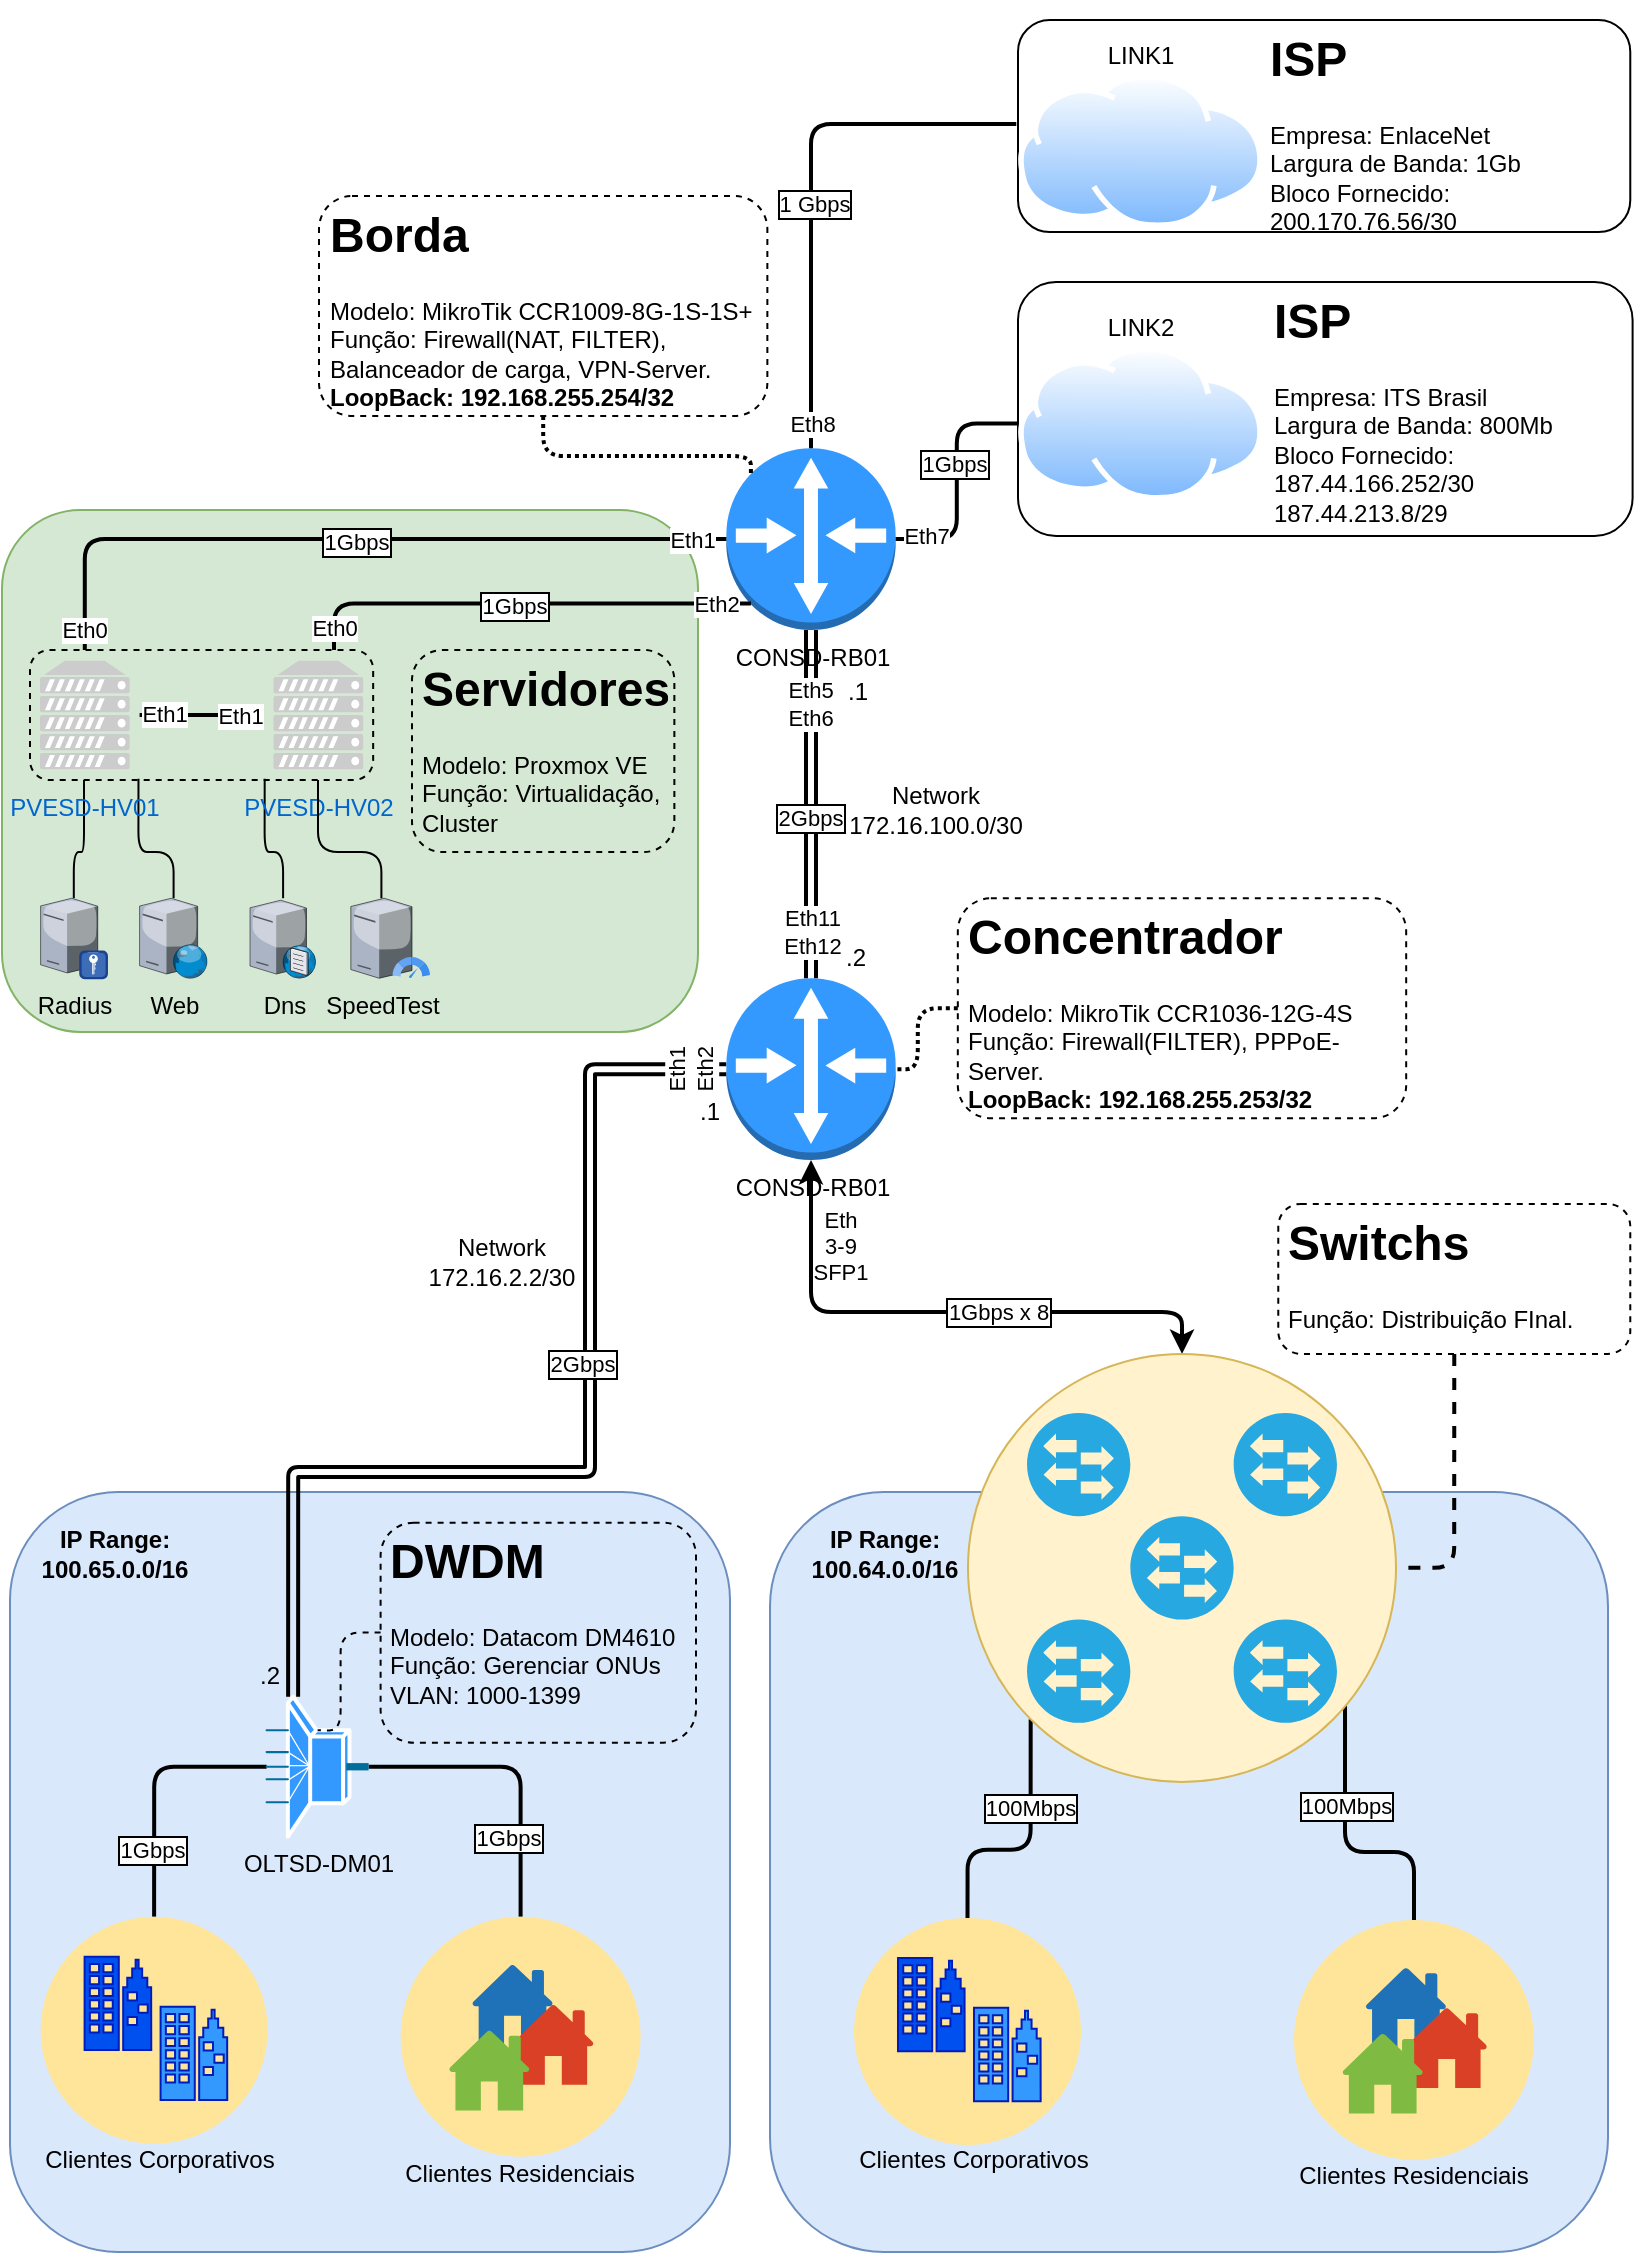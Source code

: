 <mxfile version="13.1.2" type="github"><diagram id="JefOeQPsb_hXX9b7LZnT" name="Page-1"><mxGraphModel dx="1102" dy="626" grid="1" gridSize="10" guides="1" tooltips="1" connect="1" arrows="1" fold="1" page="1" pageScale="1" pageWidth="827" pageHeight="1169" math="0" shadow="0"><root><mxCell id="0"/><mxCell id="1" parent="0"/><mxCell id="7pedSC-eUXG2peTA61Jc-137" value="" style="rounded=1;whiteSpace=wrap;html=1;shadow=0;glass=0;strokeColor=#6c8ebf;fillColor=#dae8fc;align=center;" parent="1" vertex="1"><mxGeometry x="390" y="750" width="419" height="380" as="geometry"/></mxCell><mxCell id="7pedSC-eUXG2peTA61Jc-133" value="" style="rounded=1;whiteSpace=wrap;html=1;shadow=0;glass=0;strokeColor=#6c8ebf;fillColor=#dae8fc;align=center;" parent="1" vertex="1"><mxGeometry x="10" y="750" width="360" height="380" as="geometry"/></mxCell><mxCell id="7pedSC-eUXG2peTA61Jc-76" value="" style="rounded=1;whiteSpace=wrap;html=1;shadow=0;strokeColor=#82b366;fillColor=#d5e8d4;align=center;" parent="1" vertex="1"><mxGeometry x="6" y="258.95" width="348" height="261.05" as="geometry"/></mxCell><mxCell id="7pedSC-eUXG2peTA61Jc-46" style="edgeStyle=orthogonalEdgeStyle;rounded=1;orthogonalLoop=1;jettySize=auto;html=1;entryX=0.26;entryY=0;entryDx=0;entryDy=0;entryPerimeter=0;endArrow=none;endFill=0;strokeWidth=2;shape=link;exitX=0;exitY=0.5;exitDx=0;exitDy=0;exitPerimeter=0;" parent="1" source="7pedSC-eUXG2peTA61Jc-3" target="7pedSC-eUXG2peTA61Jc-43" edge="1"><mxGeometry relative="1" as="geometry"><mxPoint x="306" y="539" as="sourcePoint"/><Array as="points"><mxPoint x="300" y="539"/><mxPoint x="300" y="740"/><mxPoint x="152" y="740"/></Array></mxGeometry></mxCell><mxCell id="7pedSC-eUXG2peTA61Jc-51" value="Eth1&lt;br&gt;Eth2" style="edgeLabel;html=1;align=center;verticalAlign=middle;resizable=0;points=[];rotation=-90;" parent="7pedSC-eUXG2peTA61Jc-46" vertex="1" connectable="0"><mxGeometry x="0.81" y="184" relative="1" as="geometry"><mxPoint x="14.42" y="-263.2" as="offset"/></mxGeometry></mxCell><mxCell id="7pedSC-eUXG2peTA61Jc-113" value="2Gbps" style="edgeLabel;html=1;align=center;verticalAlign=middle;resizable=0;points=[];labelBorderColor=#000000;" parent="7pedSC-eUXG2peTA61Jc-46" vertex="1" connectable="0"><mxGeometry x="-0.187" y="-4" relative="1" as="geometry"><mxPoint as="offset"/></mxGeometry></mxCell><mxCell id="7pedSC-eUXG2peTA61Jc-3" value="CONSD-RB01" style="outlineConnect=0;dashed=0;verticalLabelPosition=bottom;verticalAlign=top;align=center;html=1;shape=mxgraph.aws3.router;fillColor=#3399FF;strokeColor=#6c8ebf;" parent="1" vertex="1"><mxGeometry x="368.179" y="493.126" width="84.642" height="90.874" as="geometry"/></mxCell><mxCell id="7pedSC-eUXG2peTA61Jc-5" value="" style="group;fontStyle=4;labelPosition=center;verticalLabelPosition=top;align=center;verticalAlign=bottom;horizontal=1;html=1;" parent="1" vertex="1" connectable="0"><mxGeometry x="355.299" y="202.835" width="110.403" height="126.165" as="geometry"/></mxCell><mxCell id="7pedSC-eUXG2peTA61Jc-1" value="CONSD-RB01" style="outlineConnect=0;dashed=0;verticalLabelPosition=bottom;verticalAlign=top;align=center;html=1;shape=mxgraph.aws3.router;fillColor=#3399FF;strokeColor=#6c8ebf;" parent="7pedSC-eUXG2peTA61Jc-5" vertex="1"><mxGeometry x="12.88" y="25.243" width="84.642" height="90.874" as="geometry"/></mxCell><mxCell id="7pedSC-eUXG2peTA61Jc-15" style="edgeStyle=orthogonalEdgeStyle;rounded=1;orthogonalLoop=1;jettySize=auto;html=1;endArrow=none;endFill=0;strokeWidth=2;shape=link;" parent="1" source="7pedSC-eUXG2peTA61Jc-3" target="7pedSC-eUXG2peTA61Jc-1" edge="1"><mxGeometry relative="1" as="geometry"/></mxCell><mxCell id="7pedSC-eUXG2peTA61Jc-29" value="Eth5&lt;br&gt;Eth6" style="edgeLabel;html=1;align=center;verticalAlign=middle;resizable=0;points=[];" parent="7pedSC-eUXG2peTA61Jc-15" vertex="1" connectable="0"><mxGeometry x="0.661" y="1" relative="1" as="geometry"><mxPoint y="6.67" as="offset"/></mxGeometry></mxCell><mxCell id="7pedSC-eUXG2peTA61Jc-30" value="Eth11&lt;br&gt;Eth12" style="edgeLabel;html=1;align=center;verticalAlign=middle;resizable=0;points=[];" parent="7pedSC-eUXG2peTA61Jc-15" vertex="1" connectable="0"><mxGeometry x="-0.663" y="1" relative="1" as="geometry"><mxPoint x="1.5" y="6.53" as="offset"/></mxGeometry></mxCell><mxCell id="7pedSC-eUXG2peTA61Jc-112" value="2Gbps" style="edgeLabel;html=1;align=center;verticalAlign=middle;resizable=0;points=[];labelBorderColor=#000000;" parent="7pedSC-eUXG2peTA61Jc-15" vertex="1" connectable="0"><mxGeometry x="-0.078" y="-2" relative="1" as="geometry"><mxPoint x="-2.5" as="offset"/></mxGeometry></mxCell><mxCell id="7pedSC-eUXG2peTA61Jc-11" style="orthogonalLoop=1;jettySize=auto;html=1;rounded=1;edgeStyle=orthogonalEdgeStyle;endArrow=none;endFill=0;strokeWidth=2;entryX=-0.007;entryY=0.326;entryDx=0;entryDy=0;entryPerimeter=0;exitX=0.5;exitY=0;exitDx=0;exitDy=0;exitPerimeter=0;" parent="1" source="7pedSC-eUXG2peTA61Jc-1" target="7pedSC-eUXG2peTA61Jc-6" edge="1"><mxGeometry relative="1" as="geometry"/></mxCell><mxCell id="7pedSC-eUXG2peTA61Jc-22" value="Eth8" style="edgeLabel;html=1;align=center;verticalAlign=middle;resizable=0;points=[];" parent="7pedSC-eUXG2peTA61Jc-11" vertex="1" connectable="0"><mxGeometry x="-0.758" y="2" relative="1" as="geometry"><mxPoint x="2" y="19.37" as="offset"/></mxGeometry></mxCell><mxCell id="7pedSC-eUXG2peTA61Jc-109" value="1 Gbps" style="edgeLabel;html=1;align=center;verticalAlign=middle;resizable=0;points=[];labelBorderColor=#000000;" parent="7pedSC-eUXG2peTA61Jc-11" vertex="1" connectable="0"><mxGeometry x="-0.074" y="-1" relative="1" as="geometry"><mxPoint as="offset"/></mxGeometry></mxCell><mxCell id="7pedSC-eUXG2peTA61Jc-12" style="edgeStyle=orthogonalEdgeStyle;rounded=1;orthogonalLoop=1;jettySize=auto;html=1;endArrow=none;endFill=0;strokeWidth=2;" parent="1" source="7pedSC-eUXG2peTA61Jc-1" target="7pedSC-eUXG2peTA61Jc-9" edge="1"><mxGeometry relative="1" as="geometry"/></mxCell><mxCell id="7pedSC-eUXG2peTA61Jc-23" value="Eth7" style="edgeLabel;html=1;align=center;verticalAlign=middle;resizable=0;points=[];" parent="7pedSC-eUXG2peTA61Jc-12" vertex="1" connectable="0"><mxGeometry x="-0.866" relative="1" as="geometry"><mxPoint x="6.85" y="-1.58" as="offset"/></mxGeometry></mxCell><mxCell id="7pedSC-eUXG2peTA61Jc-110" value="1Gbps" style="edgeLabel;html=1;align=center;verticalAlign=middle;resizable=0;points=[];labelBorderColor=#000000;" parent="7pedSC-eUXG2peTA61Jc-12" vertex="1" connectable="0"><mxGeometry x="0.152" y="2" relative="1" as="geometry"><mxPoint as="offset"/></mxGeometry></mxCell><mxCell id="7pedSC-eUXG2peTA61Jc-31" style="edgeStyle=orthogonalEdgeStyle;rounded=1;orthogonalLoop=1;jettySize=auto;html=1;entryX=0.145;entryY=0.145;entryDx=0;entryDy=0;entryPerimeter=0;endArrow=none;endFill=0;strokeWidth=2;dashed=1;dashPattern=1 1;" parent="1" source="7pedSC-eUXG2peTA61Jc-18" target="7pedSC-eUXG2peTA61Jc-1" edge="1"><mxGeometry relative="1" as="geometry"/></mxCell><mxCell id="7pedSC-eUXG2peTA61Jc-18" value="&lt;h1&gt;Borda&lt;/h1&gt;&lt;p&gt;Modelo: MikroTik CCR1009-8G-1S-1S+&lt;br&gt;Função: Firewall(NAT, FILTER), Balanceador de carga, VPN-Server.&lt;br&gt;&lt;b&gt;LoopBack: 192.168.255.254/32&lt;/b&gt;&lt;/p&gt;" style="text;html=1;strokeColor=#000000;fillColor=none;spacing=5;spacingTop=-20;whiteSpace=wrap;overflow=hidden;rounded=1;shadow=0;dashed=1;" parent="1" vertex="1"><mxGeometry x="164.5" y="102" width="224.18" height="110" as="geometry"/></mxCell><mxCell id="7pedSC-eUXG2peTA61Jc-32" style="edgeStyle=orthogonalEdgeStyle;rounded=1;orthogonalLoop=1;jettySize=auto;html=1;entryX=1;entryY=0.5;entryDx=0;entryDy=0;entryPerimeter=0;dashed=1;dashPattern=1 1;endArrow=none;endFill=0;strokeWidth=2;" parent="1" source="7pedSC-eUXG2peTA61Jc-20" target="7pedSC-eUXG2peTA61Jc-3" edge="1"><mxGeometry relative="1" as="geometry"/></mxCell><mxCell id="7pedSC-eUXG2peTA61Jc-20" value="&lt;h1&gt;Concentrador&lt;/h1&gt;&lt;p&gt;Modelo: MikroTik CCR1036-12G-4S&lt;br&gt;Função: Firewall(FILTER), PPPoE-Server.&lt;br&gt;&lt;b&gt;LoopBack: 192.168.255.253/32&lt;/b&gt;&lt;/p&gt;" style="text;html=1;strokeColor=#000000;fillColor=none;spacing=5;spacingTop=-20;whiteSpace=wrap;overflow=hidden;rounded=1;dashed=1;" parent="1" vertex="1"><mxGeometry x="483.91" y="453.13" width="224.18" height="110" as="geometry"/></mxCell><mxCell id="7pedSC-eUXG2peTA61Jc-28" value="" style="group;strokeColor=#000000;rounded=1;" parent="1" vertex="1" connectable="0"><mxGeometry x="514" y="145" width="307.3" height="127" as="geometry"/></mxCell><mxCell id="7pedSC-eUXG2peTA61Jc-9" value="LINK2" style="aspect=fixed;perimeter=ellipsePerimeter;html=1;align=center;shadow=0;dashed=0;spacingTop=3;image;image=img/lib/active_directory/internet_cloud.svg;fillColor=#3399FF;labelPosition=center;verticalLabelPosition=top;verticalAlign=bottom;" parent="7pedSC-eUXG2peTA61Jc-28" vertex="1"><mxGeometry y="32.123" width="122.534" height="77.197" as="geometry"/></mxCell><mxCell id="7pedSC-eUXG2peTA61Jc-24" value="&lt;h1&gt;ISP&lt;/h1&gt;&lt;p&gt;Empresa: ITS Brasil&lt;br&gt;Largura de Banda: 800Mb&lt;br&gt;Bloco Fornecido: 187.44.166.252/30&lt;br&gt;187.44.213.8/29&lt;/p&gt;" style="text;html=1;strokeColor=none;fillColor=none;spacing=5;spacingTop=-20;whiteSpace=wrap;overflow=hidden;rounded=0;" parent="7pedSC-eUXG2peTA61Jc-28" vertex="1"><mxGeometry x="122.532" width="184.768" height="127.0" as="geometry"/></mxCell><mxCell id="7pedSC-eUXG2peTA61Jc-35" value="" style="group;strokeColor=#000000;rounded=1;" parent="1" vertex="1" connectable="0"><mxGeometry x="514" y="14" width="306.14" height="106" as="geometry"/></mxCell><mxCell id="7pedSC-eUXG2peTA61Jc-6" value="LINK1" style="aspect=fixed;perimeter=ellipsePerimeter;html=1;align=center;shadow=0;dashed=0;spacingTop=3;image;image=img/lib/active_directory/internet_cloud.svg;fillColor=#3399FF;labelPosition=center;verticalLabelPosition=top;verticalAlign=bottom;" parent="7pedSC-eUXG2peTA61Jc-35" vertex="1"><mxGeometry y="26.812" width="122.538" height="77.2" as="geometry"/></mxCell><mxCell id="7pedSC-eUXG2peTA61Jc-26" value="&lt;h1&gt;ISP&lt;/h1&gt;&lt;p&gt;Empresa: EnlaceNet&lt;br&gt;Largura de Banda: 1Gb&lt;br&gt;Bloco Fornecido: 200.170.76.56/30&lt;br&gt;&lt;/p&gt;" style="text;html=1;strokeColor=none;fillColor=none;spacing=5;spacingTop=-20;whiteSpace=wrap;overflow=hidden;rounded=0;align=left;" parent="7pedSC-eUXG2peTA61Jc-35" vertex="1"><mxGeometry x="121.367" width="184.773" height="106" as="geometry"/></mxCell><mxCell id="7pedSC-eUXG2peTA61Jc-39" style="edgeStyle=orthogonalEdgeStyle;rounded=1;orthogonalLoop=1;jettySize=auto;html=1;entryX=0.5;entryY=0;entryDx=0;entryDy=0;entryPerimeter=0;endArrow=none;endFill=0;strokeWidth=2;" parent="1" source="7pedSC-eUXG2peTA61Jc-1" target="7pedSC-eUXG2peTA61Jc-34" edge="1"><mxGeometry relative="1" as="geometry"/></mxCell><mxCell id="7pedSC-eUXG2peTA61Jc-41" value="Eth1" style="edgeLabel;html=1;align=center;verticalAlign=middle;resizable=0;points=[];" parent="7pedSC-eUXG2peTA61Jc-39" vertex="1" connectable="0"><mxGeometry x="-0.776" y="1" relative="1" as="geometry"><mxPoint x="24.2" y="-1.06" as="offset"/></mxGeometry></mxCell><mxCell id="7pedSC-eUXG2peTA61Jc-72" value="Eth0" style="edgeLabel;html=1;align=center;verticalAlign=middle;resizable=0;points=[];" parent="7pedSC-eUXG2peTA61Jc-39" vertex="1" connectable="0"><mxGeometry x="0.915" relative="1" as="geometry"><mxPoint x="-0.79" y="6.42" as="offset"/></mxGeometry></mxCell><mxCell id="7pedSC-eUXG2peTA61Jc-115" value="1Gbps" style="edgeLabel;html=1;align=center;verticalAlign=middle;resizable=0;points=[];labelBorderColor=#000000;" parent="7pedSC-eUXG2peTA61Jc-39" vertex="1" connectable="0"><mxGeometry x="-0.017" y="1" relative="1" as="geometry"><mxPoint as="offset"/></mxGeometry></mxCell><mxCell id="7pedSC-eUXG2peTA61Jc-40" style="edgeStyle=orthogonalEdgeStyle;rounded=1;orthogonalLoop=1;jettySize=auto;html=1;exitX=0.145;exitY=0.855;exitDx=0;exitDy=0;exitPerimeter=0;endArrow=none;endFill=0;strokeWidth=2;" parent="1" source="7pedSC-eUXG2peTA61Jc-1" target="7pedSC-eUXG2peTA61Jc-38" edge="1"><mxGeometry relative="1" as="geometry"><Array as="points"><mxPoint x="172" y="306"/></Array></mxGeometry></mxCell><mxCell id="7pedSC-eUXG2peTA61Jc-42" value="Eth2" style="edgeLabel;html=1;align=center;verticalAlign=middle;resizable=0;points=[];" parent="7pedSC-eUXG2peTA61Jc-40" vertex="1" connectable="0"><mxGeometry x="-0.851" relative="1" as="geometry"><mxPoint as="offset"/></mxGeometry></mxCell><mxCell id="7pedSC-eUXG2peTA61Jc-73" value="Eth0" style="edgeLabel;html=1;align=center;verticalAlign=middle;resizable=0;points=[];" parent="7pedSC-eUXG2peTA61Jc-40" vertex="1" connectable="0"><mxGeometry x="0.928" relative="1" as="geometry"><mxPoint y="-2.69" as="offset"/></mxGeometry></mxCell><mxCell id="7pedSC-eUXG2peTA61Jc-116" value="1Gbps" style="edgeLabel;html=1;align=center;verticalAlign=middle;resizable=0;points=[];labelBorderColor=#000000;" parent="7pedSC-eUXG2peTA61Jc-40" vertex="1" connectable="0"><mxGeometry x="0.022" y="1" relative="1" as="geometry"><mxPoint as="offset"/></mxGeometry></mxCell><mxCell id="7pedSC-eUXG2peTA61Jc-104" style="edgeStyle=orthogonalEdgeStyle;rounded=1;orthogonalLoop=1;jettySize=auto;html=1;exitX=0;exitY=0.5;exitDx=0;exitDy=0;exitPerimeter=0;entryX=0.5;entryY=0;entryDx=0;entryDy=0;endArrow=none;endFill=0;strokeWidth=2;" parent="1" source="7pedSC-eUXG2peTA61Jc-43" target="7pedSC-eUXG2peTA61Jc-98" edge="1"><mxGeometry relative="1" as="geometry"/></mxCell><mxCell id="7pedSC-eUXG2peTA61Jc-117" value="1Gbps" style="edgeLabel;html=1;align=center;verticalAlign=middle;resizable=0;points=[];labelBorderColor=#000000;" parent="7pedSC-eUXG2peTA61Jc-104" vertex="1" connectable="0"><mxGeometry x="-0.047" y="27" relative="1" as="geometry"><mxPoint x="-28.44" y="34.92" as="offset"/></mxGeometry></mxCell><mxCell id="7pedSC-eUXG2peTA61Jc-105" style="edgeStyle=orthogonalEdgeStyle;rounded=1;orthogonalLoop=1;jettySize=auto;html=1;exitX=1;exitY=0.5;exitDx=0;exitDy=0;exitPerimeter=0;entryX=0.5;entryY=0;entryDx=0;entryDy=0;endArrow=none;endFill=0;strokeWidth=2;" parent="1" source="7pedSC-eUXG2peTA61Jc-43" target="7pedSC-eUXG2peTA61Jc-93" edge="1"><mxGeometry relative="1" as="geometry"/></mxCell><mxCell id="7pedSC-eUXG2peTA61Jc-118" value="1Gbps" style="edgeLabel;html=1;align=center;verticalAlign=middle;resizable=0;points=[];labelBorderColor=#000000;" parent="7pedSC-eUXG2peTA61Jc-105" vertex="1" connectable="0"><mxGeometry x="-0.096" y="-24" relative="1" as="geometry"><mxPoint x="1.25" y="10.97" as="offset"/></mxGeometry></mxCell><mxCell id="7pedSC-eUXG2peTA61Jc-43" value="OLTSD-DM01" style="shape=mxgraph.cisco.misc.dwdm_filter;html=1;dashed=0;fillColor=#3399FF;strokeColor=#FFFFFF;strokeWidth=2;verticalLabelPosition=bottom;verticalAlign=top;rounded=1;shadow=0;align=center;" parent="1" vertex="1"><mxGeometry x="138.3" y="852.38" width="51" height="70" as="geometry"/></mxCell><mxCell id="7pedSC-eUXG2peTA61Jc-55" style="edgeStyle=orthogonalEdgeStyle;rounded=1;orthogonalLoop=1;jettySize=auto;html=1;entryX=0.5;entryY=0.24;entryDx=0;entryDy=0;entryPerimeter=0;endArrow=none;endFill=0;strokeWidth=1;dashed=1;" parent="1" source="7pedSC-eUXG2peTA61Jc-54" target="7pedSC-eUXG2peTA61Jc-43" edge="1"><mxGeometry relative="1" as="geometry"/></mxCell><mxCell id="7pedSC-eUXG2peTA61Jc-54" value="&lt;h1&gt;DWDM&lt;/h1&gt;&lt;p&gt;Modelo: Datacom&amp;nbsp;DM4610&lt;br&gt;Função: Gerenciar ONUs&lt;br&gt;VLAN: 1000-1399&lt;/p&gt;&lt;p&gt;&amp;nbsp;&lt;/p&gt;" style="text;html=1;strokeColor=#000000;fillColor=none;spacing=5;spacingTop=-20;whiteSpace=wrap;overflow=hidden;rounded=1;dashed=1;" parent="1" vertex="1"><mxGeometry x="195.3" y="765.34" width="157.7" height="110" as="geometry"/></mxCell><mxCell id="7pedSC-eUXG2peTA61Jc-58" value="&lt;h1&gt;Servidores&lt;/h1&gt;&lt;p&gt;Modelo: Proxmox VE&lt;br&gt;Função: Virtualidação, Cluster&lt;br&gt;&lt;/p&gt;" style="text;html=1;strokeColor=#000000;fillColor=none;spacing=5;spacingTop=-20;whiteSpace=wrap;overflow=hidden;rounded=1;dashed=1;" parent="1" vertex="1"><mxGeometry x="211" y="329" width="131.18" height="101" as="geometry"/></mxCell><mxCell id="7pedSC-eUXG2peTA61Jc-67" value="" style="endArrow=classic;startArrow=classic;html=1;strokeWidth=2;entryX=0.5;entryY=1;entryDx=0;entryDy=0;entryPerimeter=0;edgeStyle=orthogonalEdgeStyle;exitX=0.5;exitY=0;exitDx=0;exitDy=0;" parent="1" source="7pedSC-eUXG2peTA61Jc-66" target="7pedSC-eUXG2peTA61Jc-3" edge="1"><mxGeometry width="50" height="50" relative="1" as="geometry"><mxPoint x="383" y="676" as="sourcePoint"/><mxPoint x="433" y="626" as="targetPoint"/><Array as="points"><mxPoint x="596" y="660"/><mxPoint x="410" y="660"/></Array></mxGeometry></mxCell><mxCell id="7pedSC-eUXG2peTA61Jc-69" value="Eth&lt;br&gt;3-9&lt;br&gt;SFP1" style="edgeLabel;html=1;align=center;verticalAlign=middle;resizable=0;points=[];" parent="7pedSC-eUXG2peTA61Jc-67" vertex="1" connectable="0"><mxGeometry x="0.35" y="-1" relative="1" as="geometry"><mxPoint x="-1.51" y="-32" as="offset"/></mxGeometry></mxCell><mxCell id="7pedSC-eUXG2peTA61Jc-114" value="1Gbps x 8" style="edgeLabel;html=1;align=center;verticalAlign=middle;resizable=0;points=[];labelBorderColor=#000000;" parent="7pedSC-eUXG2peTA61Jc-67" vertex="1" connectable="0"><mxGeometry x="0.024" relative="1" as="geometry"><mxPoint x="31.06" as="offset"/></mxGeometry></mxCell><mxCell id="7pedSC-eUXG2peTA61Jc-71" style="edgeStyle=orthogonalEdgeStyle;rounded=1;orthogonalLoop=1;jettySize=auto;html=1;exitX=0.5;exitY=1;exitDx=0;exitDy=0;entryX=1;entryY=0.5;entryDx=0;entryDy=0;endArrow=none;endFill=0;strokeWidth=2;dashed=1;" parent="1" source="7pedSC-eUXG2peTA61Jc-70" target="7pedSC-eUXG2peTA61Jc-66" edge="1"><mxGeometry relative="1" as="geometry"><mxPoint x="736" y="680.94" as="sourcePoint"/></mxGeometry></mxCell><mxCell id="7pedSC-eUXG2peTA61Jc-70" value="&lt;h1&gt;Switchs&lt;/h1&gt;&lt;p&gt;Função: Distribuição FInal.&lt;br&gt;&lt;br&gt;&lt;/p&gt;" style="text;html=1;strokeColor=#000000;fillColor=none;spacing=5;spacingTop=-20;whiteSpace=wrap;overflow=hidden;rounded=1;dashed=1;" parent="1" vertex="1"><mxGeometry x="644.14" y="605.94" width="176" height="75" as="geometry"/></mxCell><mxCell id="7pedSC-eUXG2peTA61Jc-85" value="" style="group" parent="1" vertex="1" connectable="0"><mxGeometry x="432" y="962.94" width="120" height="120" as="geometry"/></mxCell><mxCell id="7pedSC-eUXG2peTA61Jc-82" value="" style="ellipse;whiteSpace=wrap;html=1;aspect=fixed;shadow=0;labelBackgroundColor=#ffffff;fillColor=#FFE599;strokeColor=none;" parent="7pedSC-eUXG2peTA61Jc-85" vertex="1"><mxGeometry width="113.514" height="113.514" as="geometry"/></mxCell><mxCell id="7pedSC-eUXG2peTA61Jc-83" value="" style="verticalLabelPosition=bottom;html=1;verticalAlign=top;align=center;strokeColor=#001DBC;fillColor=#3399FF;shape=mxgraph.azure.enterprise;pointerEvents=1;shadow=0;labelBackgroundColor=none;fontColor=#ffffff;" parent="7pedSC-eUXG2peTA61Jc-85" vertex="1"><mxGeometry x="59.997" y="44.997" width="33.333" height="46.667" as="geometry"/></mxCell><mxCell id="7pedSC-eUXG2peTA61Jc-84" value="" style="verticalLabelPosition=bottom;html=1;verticalAlign=top;align=center;strokeColor=#001DBC;fillColor=#0050ef;shape=mxgraph.azure.enterprise;pointerEvents=1;shadow=0;labelBackgroundColor=none;fontColor=#ffffff;" parent="7pedSC-eUXG2peTA61Jc-85" vertex="1"><mxGeometry x="21.997" y="20" width="33.333" height="46.667" as="geometry"/></mxCell><mxCell id="7pedSC-eUXG2peTA61Jc-90" style="edgeStyle=orthogonalEdgeStyle;rounded=1;orthogonalLoop=1;jettySize=auto;html=1;exitX=0.5;exitY=0;exitDx=0;exitDy=0;entryX=0;entryY=1;entryDx=0;entryDy=0;endArrow=none;endFill=0;strokeWidth=2;" parent="1" source="7pedSC-eUXG2peTA61Jc-82" target="7pedSC-eUXG2peTA61Jc-66" edge="1"><mxGeometry relative="1" as="geometry"/></mxCell><mxCell id="7pedSC-eUXG2peTA61Jc-119" value="100Mbps" style="edgeLabel;html=1;align=center;verticalAlign=middle;resizable=0;points=[];labelBorderColor=#000000;" parent="7pedSC-eUXG2peTA61Jc-90" vertex="1" connectable="0"><mxGeometry x="0.322" y="1" relative="1" as="geometry"><mxPoint as="offset"/></mxGeometry></mxCell><mxCell id="7pedSC-eUXG2peTA61Jc-91" style="edgeStyle=orthogonalEdgeStyle;rounded=1;orthogonalLoop=1;jettySize=auto;html=1;exitX=0.5;exitY=0;exitDx=0;exitDy=0;entryX=1.078;entryY=0.829;entryDx=0;entryDy=0;entryPerimeter=0;endArrow=none;endFill=0;strokeWidth=2;" parent="1" source="7pedSC-eUXG2peTA61Jc-77" target="7pedSC-eUXG2peTA61Jc-65" edge="1"><mxGeometry relative="1" as="geometry"><Array as="points"><mxPoint x="712" y="930"/><mxPoint x="678" y="930"/></Array></mxGeometry></mxCell><mxCell id="7pedSC-eUXG2peTA61Jc-120" value="100Mbps" style="edgeLabel;html=1;align=center;verticalAlign=middle;resizable=0;points=[];labelBorderColor=#000000;" parent="7pedSC-eUXG2peTA61Jc-91" vertex="1" connectable="0"><mxGeometry x="0.334" relative="1" as="geometry"><mxPoint y="3" as="offset"/></mxGeometry></mxCell><mxCell id="7pedSC-eUXG2peTA61Jc-92" value="" style="group" parent="1" vertex="1" connectable="0"><mxGeometry x="205.3" y="962.38" width="120" height="120.31" as="geometry"/></mxCell><mxCell id="7pedSC-eUXG2peTA61Jc-93" value="" style="ellipse;whiteSpace=wrap;html=1;aspect=fixed;shadow=0;labelBackgroundColor=#ffffff;fillColor=#FFE599;strokeColor=none;" parent="7pedSC-eUXG2peTA61Jc-92" vertex="1"><mxGeometry width="120" height="120" as="geometry"/></mxCell><mxCell id="7pedSC-eUXG2peTA61Jc-94" value="" style="pointerEvents=1;shadow=0;dashed=0;html=1;strokeColor=none;labelPosition=center;verticalLabelPosition=bottom;verticalAlign=top;outlineConnect=0;align=center;shape=mxgraph.office.concepts.home;fillColor=#2072B8;" parent="7pedSC-eUXG2peTA61Jc-92" vertex="1"><mxGeometry x="35.6" y="23.861" width="40.8" height="40.103" as="geometry"/></mxCell><mxCell id="7pedSC-eUXG2peTA61Jc-95" value="" style="pointerEvents=1;shadow=0;dashed=0;html=1;strokeColor=none;labelPosition=center;verticalLabelPosition=bottom;verticalAlign=top;outlineConnect=0;align=center;shape=mxgraph.office.concepts.home;fillColor=#DA4026;" parent="7pedSC-eUXG2peTA61Jc-92" vertex="1"><mxGeometry x="56" y="43.913" width="40.8" height="40.103" as="geometry"/></mxCell><mxCell id="7pedSC-eUXG2peTA61Jc-96" value="" style="pointerEvents=1;shadow=0;dashed=0;html=1;strokeColor=none;labelPosition=center;verticalLabelPosition=bottom;verticalAlign=top;outlineConnect=0;align=center;shape=mxgraph.office.concepts.home;fillColor=#7FBA42;" parent="7pedSC-eUXG2peTA61Jc-92" vertex="1"><mxGeometry x="24" y="56.746" width="40.8" height="40.103" as="geometry"/></mxCell><mxCell id="7pedSC-eUXG2peTA61Jc-97" value="" style="group" parent="1" vertex="1" connectable="0"><mxGeometry x="25.3" y="962.38" width="120" height="120" as="geometry"/></mxCell><mxCell id="7pedSC-eUXG2peTA61Jc-98" value="" style="ellipse;whiteSpace=wrap;html=1;aspect=fixed;shadow=0;labelBackgroundColor=#ffffff;fillColor=#FFE599;strokeColor=none;" parent="7pedSC-eUXG2peTA61Jc-97" vertex="1"><mxGeometry width="113.514" height="113.514" as="geometry"/></mxCell><mxCell id="7pedSC-eUXG2peTA61Jc-99" value="" style="verticalLabelPosition=bottom;html=1;verticalAlign=top;align=center;strokeColor=#001DBC;fillColor=#3399FF;shape=mxgraph.azure.enterprise;pointerEvents=1;shadow=0;labelBackgroundColor=none;fontColor=#ffffff;" parent="7pedSC-eUXG2peTA61Jc-97" vertex="1"><mxGeometry x="59.997" y="44.997" width="33.333" height="46.667" as="geometry"/></mxCell><mxCell id="7pedSC-eUXG2peTA61Jc-100" value="" style="verticalLabelPosition=bottom;html=1;verticalAlign=top;align=center;strokeColor=#001DBC;fillColor=#0050ef;shape=mxgraph.azure.enterprise;pointerEvents=1;shadow=0;labelBackgroundColor=none;fontColor=#ffffff;" parent="7pedSC-eUXG2peTA61Jc-97" vertex="1"><mxGeometry x="21.997" y="20" width="33.333" height="46.667" as="geometry"/></mxCell><mxCell id="7pedSC-eUXG2peTA61Jc-101" value="Clientes Residenciais" style="text;html=1;strokeColor=none;fillColor=none;align=center;verticalAlign=middle;whiteSpace=wrap;rounded=0;shadow=0;" parent="1" vertex="1"><mxGeometry x="201.3" y="1080.69" width="128" height="20" as="geometry"/></mxCell><mxCell id="7pedSC-eUXG2peTA61Jc-102" value="Clientes Corporativos" style="text;html=1;strokeColor=none;fillColor=none;align=center;verticalAlign=middle;whiteSpace=wrap;rounded=0;shadow=0;" parent="1" vertex="1"><mxGeometry x="21.3" y="1074.07" width="128" height="20" as="geometry"/></mxCell><mxCell id="7pedSC-eUXG2peTA61Jc-103" value="" style="group" parent="1" vertex="1" connectable="0"><mxGeometry x="648" y="963.94" width="128" height="138.31" as="geometry"/></mxCell><mxCell id="7pedSC-eUXG2peTA61Jc-81" value="" style="group" parent="7pedSC-eUXG2peTA61Jc-103" vertex="1" connectable="0"><mxGeometry x="4" width="120" height="120.31" as="geometry"/></mxCell><mxCell id="7pedSC-eUXG2peTA61Jc-77" value="" style="ellipse;whiteSpace=wrap;html=1;aspect=fixed;shadow=0;labelBackgroundColor=#ffffff;fillColor=#FFE599;strokeColor=none;" parent="7pedSC-eUXG2peTA61Jc-81" vertex="1"><mxGeometry width="120" height="120" as="geometry"/></mxCell><mxCell id="7pedSC-eUXG2peTA61Jc-78" value="" style="pointerEvents=1;shadow=0;dashed=0;html=1;strokeColor=none;labelPosition=center;verticalLabelPosition=bottom;verticalAlign=top;outlineConnect=0;align=center;shape=mxgraph.office.concepts.home;fillColor=#2072B8;" parent="7pedSC-eUXG2peTA61Jc-81" vertex="1"><mxGeometry x="35.6" y="23.861" width="40.8" height="40.103" as="geometry"/></mxCell><mxCell id="7pedSC-eUXG2peTA61Jc-79" value="" style="pointerEvents=1;shadow=0;dashed=0;html=1;strokeColor=none;labelPosition=center;verticalLabelPosition=bottom;verticalAlign=top;outlineConnect=0;align=center;shape=mxgraph.office.concepts.home;fillColor=#DA4026;" parent="7pedSC-eUXG2peTA61Jc-81" vertex="1"><mxGeometry x="56" y="43.913" width="40.8" height="40.103" as="geometry"/></mxCell><mxCell id="7pedSC-eUXG2peTA61Jc-80" value="" style="pointerEvents=1;shadow=0;dashed=0;html=1;strokeColor=none;labelPosition=center;verticalLabelPosition=bottom;verticalAlign=top;outlineConnect=0;align=center;shape=mxgraph.office.concepts.home;fillColor=#7FBA42;" parent="7pedSC-eUXG2peTA61Jc-81" vertex="1"><mxGeometry x="24" y="56.746" width="40.8" height="40.103" as="geometry"/></mxCell><mxCell id="7pedSC-eUXG2peTA61Jc-88" value="Clientes Residenciais" style="text;html=1;strokeColor=none;fillColor=none;align=center;verticalAlign=middle;whiteSpace=wrap;rounded=0;shadow=0;" parent="7pedSC-eUXG2peTA61Jc-103" vertex="1"><mxGeometry y="118.31" width="128" height="20" as="geometry"/></mxCell><mxCell id="7pedSC-eUXG2peTA61Jc-127" style="edgeStyle=orthogonalEdgeStyle;rounded=1;orthogonalLoop=1;jettySize=auto;html=1;endArrow=none;endFill=0;strokeWidth=1;entryX=0.5;entryY=1;entryDx=0;entryDy=0;entryPerimeter=0;" parent="1" source="7pedSC-eUXG2peTA61Jc-123" target="7pedSC-eUXG2peTA61Jc-34" edge="1"><mxGeometry relative="1" as="geometry"><mxPoint x="100" y="400" as="targetPoint"/><Array as="points"><mxPoint x="42" y="430"/><mxPoint x="47" y="430"/><mxPoint x="47" y="394"/></Array></mxGeometry></mxCell><mxCell id="7pedSC-eUXG2peTA61Jc-123" value="Radius" style="verticalLabelPosition=bottom;aspect=fixed;html=1;verticalAlign=top;strokeColor=none;align=center;outlineConnect=0;shape=mxgraph.citrix.radius_server;rounded=1;shadow=0;fillColor=#3399FF;" parent="1" vertex="1"><mxGeometry x="25.3" y="453.13" width="33.18" height="40" as="geometry"/></mxCell><mxCell id="7pedSC-eUXG2peTA61Jc-128" style="edgeStyle=orthogonalEdgeStyle;rounded=1;orthogonalLoop=1;jettySize=auto;html=1;endArrow=none;endFill=0;strokeWidth=1;entryX=0.99;entryY=0.99;entryDx=0;entryDy=0;entryPerimeter=0;" parent="1" source="7pedSC-eUXG2peTA61Jc-124" target="7pedSC-eUXG2peTA61Jc-34" edge="1"><mxGeometry relative="1" as="geometry"><mxPoint x="90" y="390" as="targetPoint"/><Array as="points"><mxPoint x="92" y="430"/><mxPoint x="74" y="430"/></Array></mxGeometry></mxCell><mxCell id="7pedSC-eUXG2peTA61Jc-124" value="Web" style="verticalLabelPosition=bottom;aspect=fixed;html=1;verticalAlign=top;strokeColor=none;align=center;outlineConnect=0;shape=mxgraph.citrix.web_server;rounded=1;shadow=0;fillColor=#3399FF;" parent="1" vertex="1"><mxGeometry x="74.79" y="453.13" width="34" height="40" as="geometry"/></mxCell><mxCell id="7pedSC-eUXG2peTA61Jc-129" style="edgeStyle=orthogonalEdgeStyle;rounded=1;orthogonalLoop=1;jettySize=auto;html=1;endArrow=none;endFill=0;strokeWidth=1;entryX=0.01;entryY=0.99;entryDx=0;entryDy=0;entryPerimeter=0;" parent="1" source="7pedSC-eUXG2peTA61Jc-125" target="7pedSC-eUXG2peTA61Jc-38" edge="1"><mxGeometry relative="1" as="geometry"><Array as="points"><mxPoint x="147" y="430"/><mxPoint x="137" y="430"/></Array></mxGeometry></mxCell><mxCell id="7pedSC-eUXG2peTA61Jc-125" value="Dns" style="verticalLabelPosition=bottom;aspect=fixed;html=1;verticalAlign=top;strokeColor=none;align=center;outlineConnect=0;shape=mxgraph.citrix.dns_server;rounded=1;shadow=0;fillColor=#3399FF;" parent="1" vertex="1"><mxGeometry x="130" y="453.13" width="33.09" height="40" as="geometry"/></mxCell><mxCell id="7pedSC-eUXG2peTA61Jc-126" value="" style="group;strokeColor=#000000;dashed=1;rounded=1;glass=0;" parent="1" vertex="1" connectable="0"><mxGeometry x="20" y="329" width="171.58" height="65" as="geometry"/></mxCell><mxCell id="7pedSC-eUXG2peTA61Jc-34" value="PVESD-HV01" style="fontColor=#0066CC;verticalAlign=top;verticalLabelPosition=bottom;labelPosition=center;align=center;html=1;outlineConnect=0;fillColor=#CCCCCC;strokeColor=none;gradientColor=none;gradientDirection=north;strokeWidth=2;shape=mxgraph.networks.virtual_server;rounded=1;shadow=0;dashed=1;" parent="7pedSC-eUXG2peTA61Jc-126" vertex="1"><mxGeometry width="54.79" height="65" as="geometry"/></mxCell><mxCell id="7pedSC-eUXG2peTA61Jc-38" value="PVESD-HV02" style="fontColor=#0066CC;verticalAlign=top;verticalLabelPosition=bottom;labelPosition=center;align=center;html=1;outlineConnect=0;fillColor=#CCCCCC;strokeColor=none;gradientColor=none;gradientDirection=north;strokeWidth=2;shape=mxgraph.networks.virtual_server;rounded=1;shadow=0;dashed=1;" parent="7pedSC-eUXG2peTA61Jc-126" vertex="1"><mxGeometry x="116.79" width="54.79" height="65" as="geometry"/></mxCell><mxCell id="7pedSC-eUXG2peTA61Jc-60" style="edgeStyle=orthogonalEdgeStyle;rounded=1;orthogonalLoop=1;jettySize=auto;html=1;exitX=1;exitY=0.5;exitDx=0;exitDy=0;exitPerimeter=0;endArrow=none;endFill=0;strokeWidth=2;" parent="7pedSC-eUXG2peTA61Jc-126" source="7pedSC-eUXG2peTA61Jc-34" target="7pedSC-eUXG2peTA61Jc-38" edge="1"><mxGeometry relative="1" as="geometry"/></mxCell><mxCell id="7pedSC-eUXG2peTA61Jc-74" value="Eth1" style="edgeLabel;html=1;align=center;verticalAlign=middle;resizable=0;points=[];" parent="7pedSC-eUXG2peTA61Jc-60" vertex="1" connectable="0"><mxGeometry x="-0.651" y="-1" relative="1" as="geometry"><mxPoint x="0.62" y="-1.5" as="offset"/></mxGeometry></mxCell><mxCell id="7pedSC-eUXG2peTA61Jc-75" value="Eth1" style="edgeLabel;html=1;align=center;verticalAlign=middle;resizable=0;points=[];" parent="7pedSC-eUXG2peTA61Jc-60" vertex="1" connectable="0"><mxGeometry x="0.668" relative="1" as="geometry"><mxPoint x="-2" as="offset"/></mxGeometry></mxCell><mxCell id="7pedSC-eUXG2peTA61Jc-131" style="edgeStyle=orthogonalEdgeStyle;rounded=1;orthogonalLoop=1;jettySize=auto;html=1;endArrow=none;endFill=0;strokeWidth=1;" parent="1" source="7pedSC-eUXG2peTA61Jc-130" target="7pedSC-eUXG2peTA61Jc-38" edge="1"><mxGeometry relative="1" as="geometry"><Array as="points"><mxPoint x="196" y="430"/><mxPoint x="164" y="430"/></Array></mxGeometry></mxCell><mxCell id="7pedSC-eUXG2peTA61Jc-130" value="SpeedTest" style="verticalLabelPosition=bottom;aspect=fixed;html=1;verticalAlign=top;strokeColor=#000000;align=center;outlineConnect=0;shape=mxgraph.citrix.tower_server;rounded=1;shadow=0;glass=0;fillColor=#3399FF;" parent="1" vertex="1"><mxGeometry x="180.42" y="453.13" width="30.58" height="40" as="geometry"/></mxCell><mxCell id="7pedSC-eUXG2peTA61Jc-132" value="" style="html=1;aspect=fixed;strokeColor=none;shadow=0;align=center;verticalAlign=top;fillColor=#3B8DF1;shape=mxgraph.gcp2.speed;rounded=1;glass=0;dashed=1;" parent="1" vertex="1"><mxGeometry x="201.3" y="482.47" width="18.7" height="10.66" as="geometry"/></mxCell><mxCell id="7pedSC-eUXG2peTA61Jc-136" value="IP Range:&lt;br&gt;100.65.0.0/16" style="text;html=1;strokeColor=none;fillColor=none;align=center;verticalAlign=middle;whiteSpace=wrap;rounded=0;shadow=0;glass=0;fontStyle=1" parent="1" vertex="1"><mxGeometry x="25.3" y="765.34" width="75.21" height="32.06" as="geometry"/></mxCell><mxCell id="7pedSC-eUXG2peTA61Jc-66" value="" style="ellipse;whiteSpace=wrap;html=1;rounded=1;shadow=0;strokeColor=#d6b656;fillColor=#fff2cc;align=center;" parent="1" vertex="1"><mxGeometry x="489" y="680.94" width="214" height="214" as="geometry"/></mxCell><mxCell id="7pedSC-eUXG2peTA61Jc-61" value="" style="verticalLabelPosition=bottom;html=1;fillColor=#28A8E0;verticalAlign=top;points=[[0.145,0.145,0],[0.856,0.145,0],[0.855,0.855,0],[0.145,0.855,0],[0.5,0,0], [1,0.5,0], [0.5,1,0],[0,0.5,0]];pointerEvents=1;align=center;shape=mxgraph.cisco_safe.capability.l2_switching;rounded=1;shadow=0;strokeColor=#000000;" parent="1" vertex="1"><mxGeometry x="621.828" y="710.457" width="51.655" height="51.655" as="geometry"/></mxCell><mxCell id="7pedSC-eUXG2peTA61Jc-62" value="" style="verticalLabelPosition=bottom;html=1;fillColor=#28A8E0;verticalAlign=top;points=[[0.145,0.145,0],[0.856,0.145,0],[0.855,0.855,0],[0.145,0.855,0],[0.5,0,0], [1,0.5,0], [0.5,1,0],[0,0.5,0]];pointerEvents=1;align=center;shape=mxgraph.cisco_safe.capability.l2_switching;rounded=1;shadow=0;strokeColor=#000000;" parent="1" vertex="1"><mxGeometry x="518.517" y="710.457" width="51.655" height="51.655" as="geometry"/></mxCell><mxCell id="7pedSC-eUXG2peTA61Jc-63" value="" style="verticalLabelPosition=bottom;html=1;fillColor=#28A8E0;verticalAlign=top;points=[[0.145,0.145,0],[0.856,0.145,0],[0.855,0.855,0],[0.145,0.855,0],[0.5,0,0], [1,0.5,0], [0.5,1,0],[0,0.5,0]];pointerEvents=1;align=center;shape=mxgraph.cisco_safe.capability.l2_switching;rounded=1;shadow=0;strokeColor=#000000;" parent="1" vertex="1"><mxGeometry x="518.517" y="813.768" width="51.655" height="51.655" as="geometry"/></mxCell><mxCell id="7pedSC-eUXG2peTA61Jc-64" value="" style="verticalLabelPosition=bottom;html=1;fillColor=#28A8E0;verticalAlign=top;points=[[0.145,0.145,0],[0.856,0.145,0],[0.855,0.855,0],[0.145,0.855,0],[0.5,0,0], [1,0.5,0], [0.5,1,0],[0,0.5,0]];pointerEvents=1;align=center;shape=mxgraph.cisco_safe.capability.l2_switching;rounded=1;shadow=0;strokeColor=#000000;" parent="1" vertex="1"><mxGeometry x="570.172" y="762.112" width="51.655" height="51.655" as="geometry"/></mxCell><mxCell id="7pedSC-eUXG2peTA61Jc-65" value="" style="verticalLabelPosition=bottom;html=1;fillColor=#28A8E0;verticalAlign=top;points=[[0.145,0.145,0],[0.856,0.145,0],[0.855,0.855,0],[0.145,0.855,0],[0.5,0,0], [1,0.5,0], [0.5,1,0],[0,0.5,0]];pointerEvents=1;align=center;shape=mxgraph.cisco_safe.capability.l2_switching;rounded=1;shadow=0;strokeColor=#000000;" parent="1" vertex="1"><mxGeometry x="621.828" y="813.768" width="51.655" height="51.655" as="geometry"/></mxCell><mxCell id="7pedSC-eUXG2peTA61Jc-140" value="IP Range:&lt;br&gt;100.64.0.0/16" style="text;html=1;strokeColor=none;fillColor=none;align=center;verticalAlign=middle;whiteSpace=wrap;rounded=0;shadow=0;glass=0;fontStyle=1" parent="1" vertex="1"><mxGeometry x="410" y="765.34" width="75.21" height="32.06" as="geometry"/></mxCell><mxCell id="7pedSC-eUXG2peTA61Jc-89" value="Clientes Corporativos" style="text;html=1;strokeColor=none;fillColor=none;align=center;verticalAlign=middle;whiteSpace=wrap;rounded=0;shadow=0;" parent="1" vertex="1"><mxGeometry x="428" y="1074.07" width="128" height="20" as="geometry"/></mxCell><mxCell id="7pedSC-eUXG2peTA61Jc-141" value="Network&lt;br&gt;172.16.2.2/30" style="text;html=1;strokeColor=none;fillColor=none;align=center;verticalAlign=middle;whiteSpace=wrap;rounded=0;shadow=0;glass=0;" parent="1" vertex="1"><mxGeometry x="211" y="620" width="89.58" height="30" as="geometry"/></mxCell><mxCell id="7pedSC-eUXG2peTA61Jc-142" value="Network&lt;br&gt;172.16.100.0/30" style="text;html=1;strokeColor=none;fillColor=none;align=center;verticalAlign=middle;whiteSpace=wrap;rounded=0;shadow=0;glass=0;" parent="1" vertex="1"><mxGeometry x="428" y="394" width="89.58" height="30" as="geometry"/></mxCell><mxCell id="7pedSC-eUXG2peTA61Jc-143" value=".2" style="text;html=1;strokeColor=none;fillColor=none;align=center;verticalAlign=middle;whiteSpace=wrap;rounded=0;shadow=0;glass=0;" parent="1" vertex="1"><mxGeometry x="120.0" y="832.38" width="40" height="20" as="geometry"/></mxCell><mxCell id="7pedSC-eUXG2peTA61Jc-144" value=".1" style="text;html=1;strokeColor=none;fillColor=none;align=center;verticalAlign=middle;whiteSpace=wrap;rounded=0;shadow=0;glass=0;" parent="1" vertex="1"><mxGeometry x="340.0" y="550" width="40" height="20" as="geometry"/></mxCell><mxCell id="7pedSC-eUXG2peTA61Jc-153" value=".2" style="text;html=1;strokeColor=none;fillColor=none;align=center;verticalAlign=middle;whiteSpace=wrap;rounded=0;shadow=0;glass=0;" parent="1" vertex="1"><mxGeometry x="412.82" y="473.13" width="40" height="20" as="geometry"/></mxCell><mxCell id="7pedSC-eUXG2peTA61Jc-152" value=".1" style="text;html=1;strokeColor=none;fillColor=none;align=center;verticalAlign=middle;whiteSpace=wrap;rounded=0;shadow=0;glass=0;" parent="1" vertex="1"><mxGeometry x="414.0" y="340" width="40" height="20" as="geometry"/></mxCell></root></mxGraphModel></diagram></mxfile>
